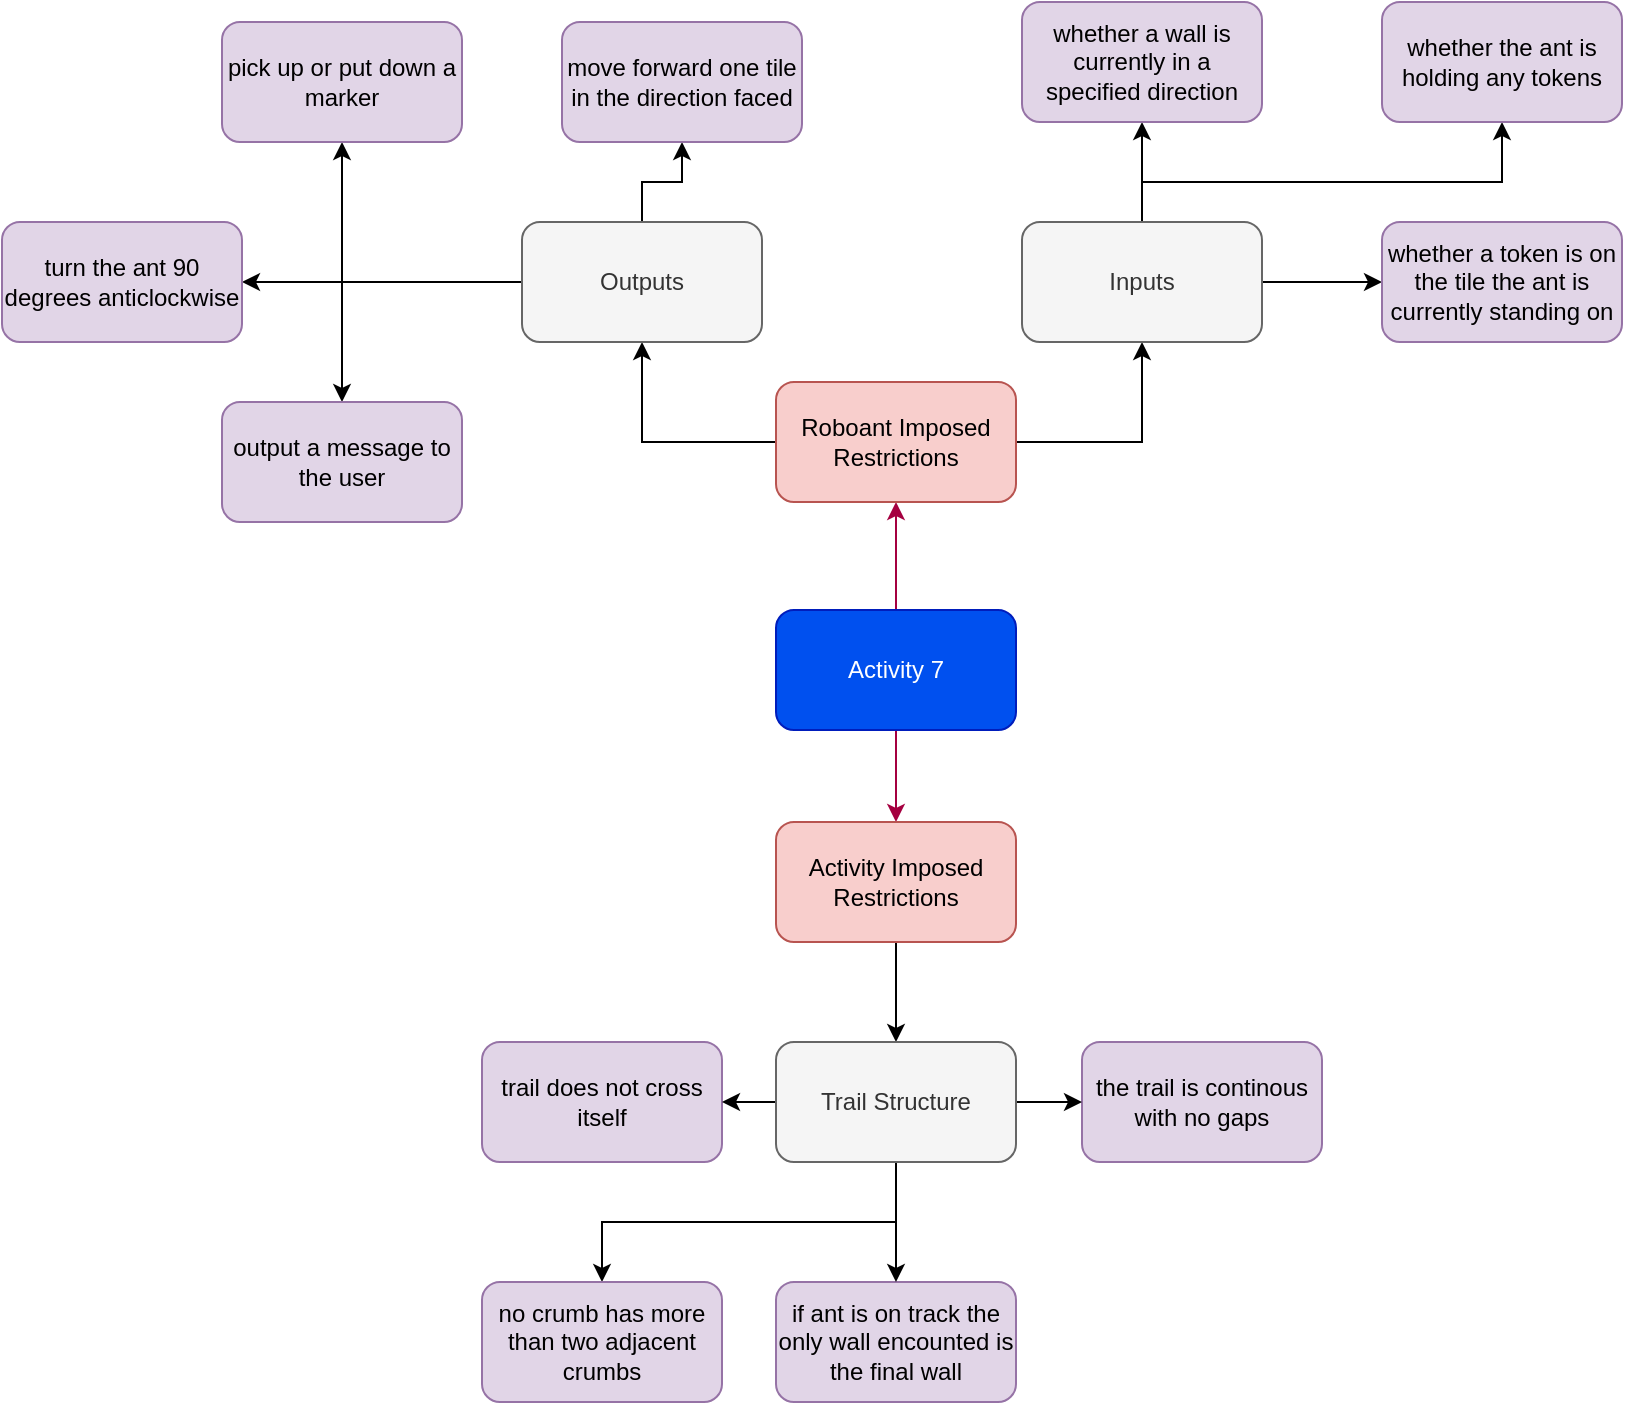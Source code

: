 <mxfile version="21.2.8" type="device">
  <diagram name="Page-1" id="yi8XpHsxwfXrC6YvU_RY">
    <mxGraphModel dx="1416" dy="818" grid="1" gridSize="10" guides="1" tooltips="1" connect="1" arrows="1" fold="1" page="1" pageScale="1" pageWidth="1654" pageHeight="1169" math="0" shadow="0">
      <root>
        <mxCell id="0" />
        <mxCell id="1" parent="0" />
        <mxCell id="igZRPWCzs3Hm7b5LNBdH-15" style="edgeStyle=orthogonalEdgeStyle;rounded=0;orthogonalLoop=1;jettySize=auto;html=1;entryX=0.5;entryY=0;entryDx=0;entryDy=0;strokeColor=#A50040;fontColor=#393C56;fillColor=#d80073;" parent="1" source="igZRPWCzs3Hm7b5LNBdH-1" target="igZRPWCzs3Hm7b5LNBdH-2" edge="1">
          <mxGeometry relative="1" as="geometry">
            <Array as="points">
              <mxPoint x="827" y="660" />
            </Array>
          </mxGeometry>
        </mxCell>
        <mxCell id="igZRPWCzs3Hm7b5LNBdH-80" style="edgeStyle=none;rounded=0;orthogonalLoop=1;jettySize=auto;html=1;strokeColor=#A50040;fontColor=#393C56;fillColor=#d80073;" parent="1" source="igZRPWCzs3Hm7b5LNBdH-1" target="t0_Zm47BuXpar7EaTbNf-2" edge="1">
          <mxGeometry relative="1" as="geometry">
            <mxPoint x="827" y="400" as="targetPoint" />
          </mxGeometry>
        </mxCell>
        <mxCell id="igZRPWCzs3Hm7b5LNBdH-1" value="Activity 7" style="rounded=1;whiteSpace=wrap;html=1;strokeColor=#001DBC;fontColor=#ffffff;fillColor=#0050ef;gradientColor=none;" parent="1" vertex="1">
          <mxGeometry x="767" y="554" width="120" height="60" as="geometry" />
        </mxCell>
        <mxCell id="t0_Zm47BuXpar7EaTbNf-37" style="edgeStyle=orthogonalEdgeStyle;rounded=0;orthogonalLoop=1;jettySize=auto;html=1;entryX=0.5;entryY=0;entryDx=0;entryDy=0;" parent="1" source="igZRPWCzs3Hm7b5LNBdH-2" target="t0_Zm47BuXpar7EaTbNf-36" edge="1">
          <mxGeometry relative="1" as="geometry" />
        </mxCell>
        <mxCell id="igZRPWCzs3Hm7b5LNBdH-2" value="Activity Imposed Restrictions" style="rounded=1;whiteSpace=wrap;html=1;strokeColor=#b85450;fillColor=#f8cecc;" parent="1" vertex="1">
          <mxGeometry x="767" y="660" width="120" height="60" as="geometry" />
        </mxCell>
        <mxCell id="t0_Zm47BuXpar7EaTbNf-5" style="edgeStyle=orthogonalEdgeStyle;rounded=0;orthogonalLoop=1;jettySize=auto;html=1;" parent="1" source="t0_Zm47BuXpar7EaTbNf-2" target="t0_Zm47BuXpar7EaTbNf-4" edge="1">
          <mxGeometry relative="1" as="geometry" />
        </mxCell>
        <mxCell id="t0_Zm47BuXpar7EaTbNf-6" style="edgeStyle=orthogonalEdgeStyle;rounded=0;orthogonalLoop=1;jettySize=auto;html=1;" parent="1" source="t0_Zm47BuXpar7EaTbNf-2" target="t0_Zm47BuXpar7EaTbNf-3" edge="1">
          <mxGeometry relative="1" as="geometry" />
        </mxCell>
        <mxCell id="t0_Zm47BuXpar7EaTbNf-2" value="Roboant Imposed Restrictions" style="rounded=1;whiteSpace=wrap;html=1;fillColor=#f8cecc;strokeColor=#b85450;" parent="1" vertex="1">
          <mxGeometry x="767" y="440" width="120" height="60" as="geometry" />
        </mxCell>
        <mxCell id="t0_Zm47BuXpar7EaTbNf-11" style="edgeStyle=orthogonalEdgeStyle;rounded=0;orthogonalLoop=1;jettySize=auto;html=1;" parent="1" source="t0_Zm47BuXpar7EaTbNf-3" target="t0_Zm47BuXpar7EaTbNf-10" edge="1">
          <mxGeometry relative="1" as="geometry" />
        </mxCell>
        <mxCell id="t0_Zm47BuXpar7EaTbNf-12" style="edgeStyle=orthogonalEdgeStyle;rounded=0;orthogonalLoop=1;jettySize=auto;html=1;" parent="1" source="t0_Zm47BuXpar7EaTbNf-3" target="t0_Zm47BuXpar7EaTbNf-7" edge="1">
          <mxGeometry relative="1" as="geometry" />
        </mxCell>
        <mxCell id="t0_Zm47BuXpar7EaTbNf-13" style="edgeStyle=orthogonalEdgeStyle;rounded=0;orthogonalLoop=1;jettySize=auto;html=1;" parent="1" source="t0_Zm47BuXpar7EaTbNf-3" target="t0_Zm47BuXpar7EaTbNf-9" edge="1">
          <mxGeometry relative="1" as="geometry">
            <Array as="points">
              <mxPoint x="950" y="340" />
              <mxPoint x="1130" y="340" />
            </Array>
          </mxGeometry>
        </mxCell>
        <mxCell id="t0_Zm47BuXpar7EaTbNf-3" value="Inputs" style="rounded=1;whiteSpace=wrap;html=1;fillColor=#f5f5f5;fontColor=#333333;strokeColor=#666666;" parent="1" vertex="1">
          <mxGeometry x="890" y="360" width="120" height="60" as="geometry" />
        </mxCell>
        <mxCell id="t0_Zm47BuXpar7EaTbNf-20" style="edgeStyle=orthogonalEdgeStyle;rounded=0;orthogonalLoop=1;jettySize=auto;html=1;" parent="1" source="t0_Zm47BuXpar7EaTbNf-4" target="t0_Zm47BuXpar7EaTbNf-15" edge="1">
          <mxGeometry relative="1" as="geometry" />
        </mxCell>
        <mxCell id="t0_Zm47BuXpar7EaTbNf-22" style="edgeStyle=orthogonalEdgeStyle;rounded=0;orthogonalLoop=1;jettySize=auto;html=1;" parent="1" source="t0_Zm47BuXpar7EaTbNf-4" target="t0_Zm47BuXpar7EaTbNf-17" edge="1">
          <mxGeometry relative="1" as="geometry" />
        </mxCell>
        <mxCell id="t0_Zm47BuXpar7EaTbNf-23" style="edgeStyle=orthogonalEdgeStyle;rounded=0;orthogonalLoop=1;jettySize=auto;html=1;" parent="1" source="t0_Zm47BuXpar7EaTbNf-4" target="t0_Zm47BuXpar7EaTbNf-18" edge="1">
          <mxGeometry relative="1" as="geometry" />
        </mxCell>
        <mxCell id="t0_Zm47BuXpar7EaTbNf-25" style="edgeStyle=orthogonalEdgeStyle;rounded=0;orthogonalLoop=1;jettySize=auto;html=1;" parent="1" source="t0_Zm47BuXpar7EaTbNf-4" target="t0_Zm47BuXpar7EaTbNf-16" edge="1">
          <mxGeometry relative="1" as="geometry" />
        </mxCell>
        <mxCell id="t0_Zm47BuXpar7EaTbNf-4" value="Outputs" style="rounded=1;whiteSpace=wrap;html=1;fillColor=#f5f5f5;fontColor=#333333;strokeColor=#666666;" parent="1" vertex="1">
          <mxGeometry x="640" y="360" width="120" height="60" as="geometry" />
        </mxCell>
        <mxCell id="t0_Zm47BuXpar7EaTbNf-7" value="whether a wall is currently in a specified direction" style="rounded=1;whiteSpace=wrap;html=1;fillColor=#e1d5e7;strokeColor=#9673a6;" parent="1" vertex="1">
          <mxGeometry x="890" y="250" width="120" height="60" as="geometry" />
        </mxCell>
        <mxCell id="t0_Zm47BuXpar7EaTbNf-9" value="whether the ant is holding any tokens" style="rounded=1;whiteSpace=wrap;html=1;fillColor=#e1d5e7;strokeColor=#9673a6;" parent="1" vertex="1">
          <mxGeometry x="1070" y="250" width="120" height="60" as="geometry" />
        </mxCell>
        <mxCell id="t0_Zm47BuXpar7EaTbNf-10" value="whether a token is on the tile the ant is currently standing on" style="rounded=1;whiteSpace=wrap;html=1;fillColor=#e1d5e7;strokeColor=#9673a6;" parent="1" vertex="1">
          <mxGeometry x="1070" y="360" width="120" height="60" as="geometry" />
        </mxCell>
        <mxCell id="t0_Zm47BuXpar7EaTbNf-15" value="move forward one tile in the direction faced" style="rounded=1;whiteSpace=wrap;html=1;fillColor=#e1d5e7;strokeColor=#9673a6;" parent="1" vertex="1">
          <mxGeometry x="660" y="260" width="120" height="60" as="geometry" />
        </mxCell>
        <mxCell id="t0_Zm47BuXpar7EaTbNf-16" value="output a message to the user" style="rounded=1;whiteSpace=wrap;html=1;fillColor=#e1d5e7;strokeColor=#9673a6;" parent="1" vertex="1">
          <mxGeometry x="490" y="450" width="120" height="60" as="geometry" />
        </mxCell>
        <mxCell id="t0_Zm47BuXpar7EaTbNf-17" value="pick up or put down a marker" style="rounded=1;whiteSpace=wrap;html=1;fillColor=#e1d5e7;strokeColor=#9673a6;" parent="1" vertex="1">
          <mxGeometry x="490" y="260" width="120" height="60" as="geometry" />
        </mxCell>
        <mxCell id="t0_Zm47BuXpar7EaTbNf-18" value="turn the ant 90 degrees anticlockwise" style="rounded=1;whiteSpace=wrap;html=1;fillColor=#e1d5e7;strokeColor=#9673a6;" parent="1" vertex="1">
          <mxGeometry x="380" y="360" width="120" height="60" as="geometry" />
        </mxCell>
        <mxCell id="t0_Zm47BuXpar7EaTbNf-31" value="trail does not cross itself" style="rounded=1;whiteSpace=wrap;html=1;strokeColor=#9673a6;fillColor=#e1d5e7;" parent="1" vertex="1">
          <mxGeometry x="620" y="770" width="120" height="60" as="geometry" />
        </mxCell>
        <mxCell id="t0_Zm47BuXpar7EaTbNf-32" value="if ant is on track the only wall encounted is the final wall" style="rounded=1;whiteSpace=wrap;html=1;strokeColor=#9673a6;fillColor=#e1d5e7;" parent="1" vertex="1">
          <mxGeometry x="767" y="890" width="120" height="60" as="geometry" />
        </mxCell>
        <mxCell id="t0_Zm47BuXpar7EaTbNf-34" value="the trail is continous with no gaps" style="rounded=1;whiteSpace=wrap;html=1;strokeColor=#9673a6;fillColor=#e1d5e7;" parent="1" vertex="1">
          <mxGeometry x="920" y="770" width="120" height="60" as="geometry" />
        </mxCell>
        <mxCell id="t0_Zm47BuXpar7EaTbNf-38" style="edgeStyle=orthogonalEdgeStyle;rounded=0;orthogonalLoop=1;jettySize=auto;html=1;" parent="1" source="t0_Zm47BuXpar7EaTbNf-36" target="t0_Zm47BuXpar7EaTbNf-31" edge="1">
          <mxGeometry relative="1" as="geometry" />
        </mxCell>
        <mxCell id="t0_Zm47BuXpar7EaTbNf-39" style="edgeStyle=orthogonalEdgeStyle;rounded=0;orthogonalLoop=1;jettySize=auto;html=1;" parent="1" source="t0_Zm47BuXpar7EaTbNf-36" target="t0_Zm47BuXpar7EaTbNf-34" edge="1">
          <mxGeometry relative="1" as="geometry" />
        </mxCell>
        <mxCell id="t0_Zm47BuXpar7EaTbNf-40" style="edgeStyle=orthogonalEdgeStyle;rounded=0;orthogonalLoop=1;jettySize=auto;html=1;entryX=0.5;entryY=0;entryDx=0;entryDy=0;" parent="1" source="t0_Zm47BuXpar7EaTbNf-36" target="t0_Zm47BuXpar7EaTbNf-32" edge="1">
          <mxGeometry relative="1" as="geometry" />
        </mxCell>
        <mxCell id="t0_Zm47BuXpar7EaTbNf-46" style="edgeStyle=orthogonalEdgeStyle;rounded=0;orthogonalLoop=1;jettySize=auto;html=1;entryX=0.5;entryY=0;entryDx=0;entryDy=0;" parent="1" source="t0_Zm47BuXpar7EaTbNf-36" target="t0_Zm47BuXpar7EaTbNf-45" edge="1">
          <mxGeometry relative="1" as="geometry">
            <mxPoint x="730" y="870" as="targetPoint" />
            <Array as="points">
              <mxPoint x="827" y="860" />
              <mxPoint x="680" y="860" />
            </Array>
          </mxGeometry>
        </mxCell>
        <mxCell id="t0_Zm47BuXpar7EaTbNf-36" value="Trail Structure" style="rounded=1;whiteSpace=wrap;html=1;strokeColor=#666666;fillColor=#f5f5f5;fontColor=#333333;" parent="1" vertex="1">
          <mxGeometry x="767" y="770" width="120" height="60" as="geometry" />
        </mxCell>
        <mxCell id="t0_Zm47BuXpar7EaTbNf-45" value="no crumb has more than two adjacent crumbs" style="rounded=1;whiteSpace=wrap;html=1;strokeColor=#9673a6;fillColor=#e1d5e7;" parent="1" vertex="1">
          <mxGeometry x="620" y="890" width="120" height="60" as="geometry" />
        </mxCell>
      </root>
    </mxGraphModel>
  </diagram>
</mxfile>
